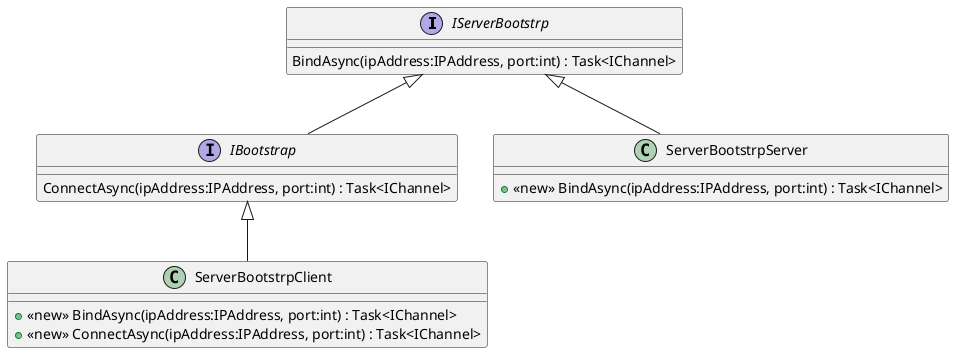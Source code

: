 @startuml
interface IServerBootstrp {
    BindAsync(ipAddress:IPAddress, port:int) : Task<IChannel>
}
interface IBootstrap {
    ConnectAsync(ipAddress:IPAddress, port:int) : Task<IChannel>
}
class ServerBootstrpServer {
    + <<new>> BindAsync(ipAddress:IPAddress, port:int) : Task<IChannel>
}
class ServerBootstrpClient {
    + <<new>> BindAsync(ipAddress:IPAddress, port:int) : Task<IChannel>
    + <<new>> ConnectAsync(ipAddress:IPAddress, port:int) : Task<IChannel>
}
IServerBootstrp <|-- IBootstrap
IServerBootstrp <|-- ServerBootstrpServer
IBootstrap <|-- ServerBootstrpClient
@enduml
